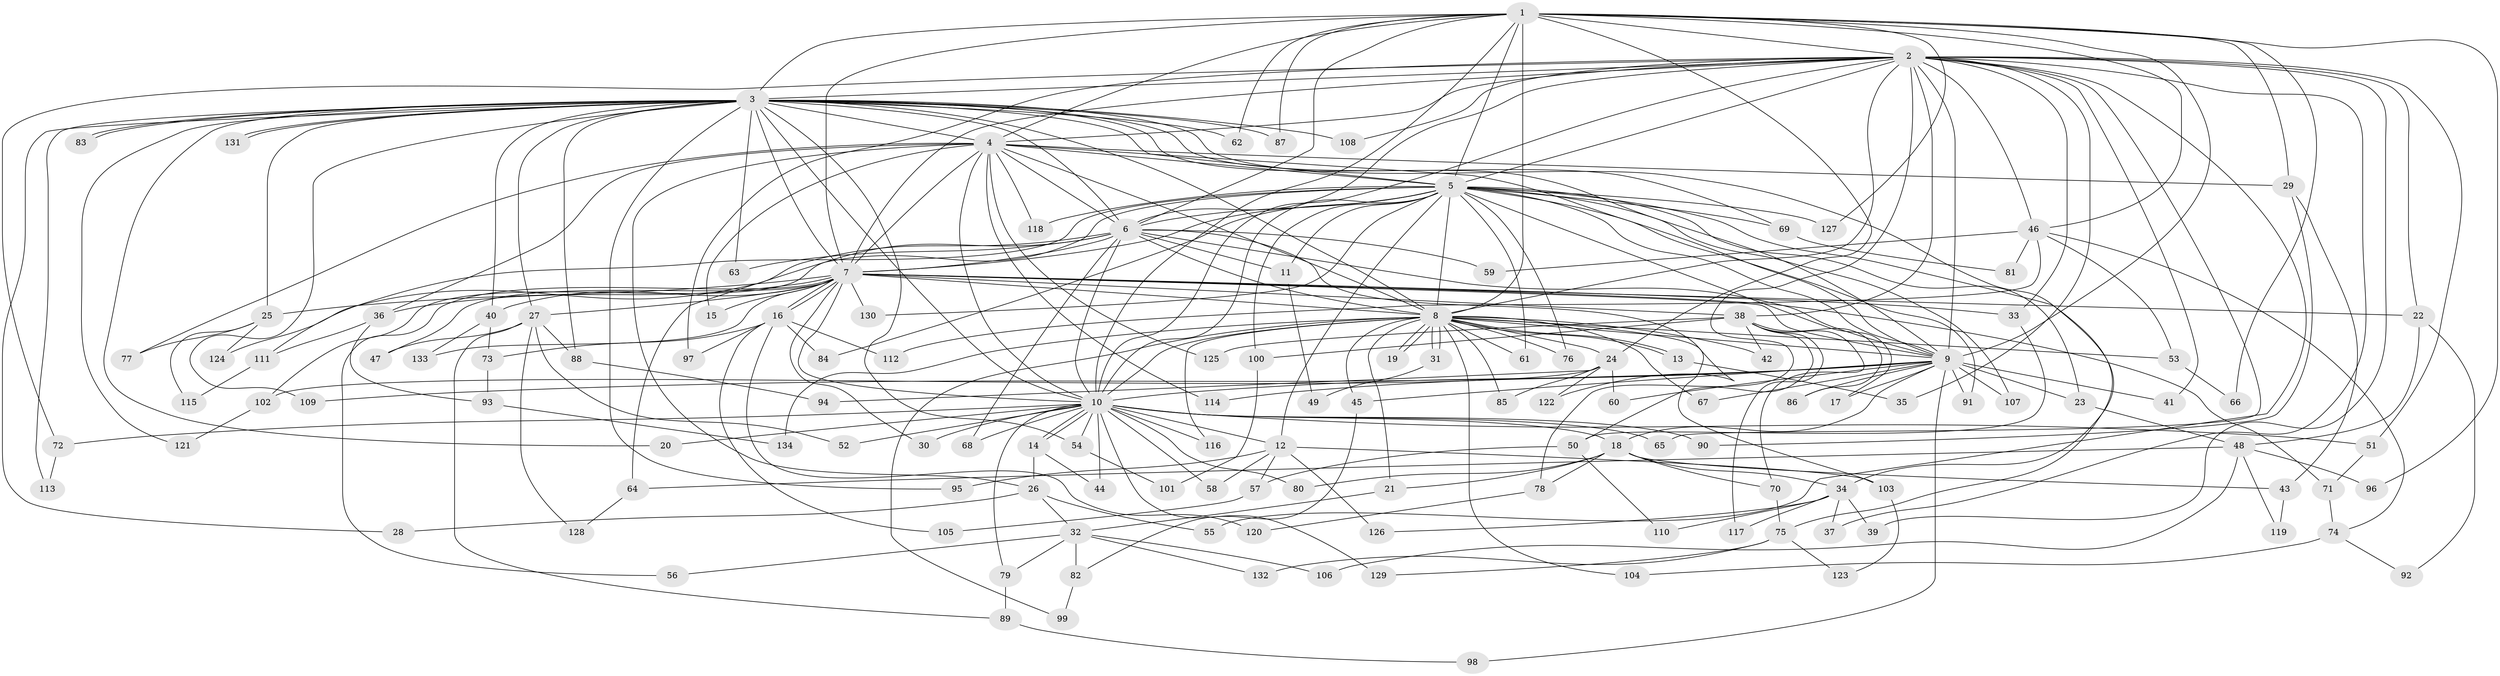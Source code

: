 // coarse degree distribution, {22: 0.02912621359223301, 25: 0.019417475728155338, 32: 0.009708737864077669, 15: 0.009708737864077669, 21: 0.009708737864077669, 3: 0.23300970873786409, 7: 0.038834951456310676, 2: 0.5048543689320388, 8: 0.009708737864077669, 1: 0.02912621359223301, 4: 0.009708737864077669, 6: 0.02912621359223301, 5: 0.04854368932038835, 9: 0.019417475728155338}
// Generated by graph-tools (version 1.1) at 2025/51/02/27/25 19:51:42]
// undirected, 134 vertices, 293 edges
graph export_dot {
graph [start="1"]
  node [color=gray90,style=filled];
  1;
  2;
  3;
  4;
  5;
  6;
  7;
  8;
  9;
  10;
  11;
  12;
  13;
  14;
  15;
  16;
  17;
  18;
  19;
  20;
  21;
  22;
  23;
  24;
  25;
  26;
  27;
  28;
  29;
  30;
  31;
  32;
  33;
  34;
  35;
  36;
  37;
  38;
  39;
  40;
  41;
  42;
  43;
  44;
  45;
  46;
  47;
  48;
  49;
  50;
  51;
  52;
  53;
  54;
  55;
  56;
  57;
  58;
  59;
  60;
  61;
  62;
  63;
  64;
  65;
  66;
  67;
  68;
  69;
  70;
  71;
  72;
  73;
  74;
  75;
  76;
  77;
  78;
  79;
  80;
  81;
  82;
  83;
  84;
  85;
  86;
  87;
  88;
  89;
  90;
  91;
  92;
  93;
  94;
  95;
  96;
  97;
  98;
  99;
  100;
  101;
  102;
  103;
  104;
  105;
  106;
  107;
  108;
  109;
  110;
  111;
  112;
  113;
  114;
  115;
  116;
  117;
  118;
  119;
  120;
  121;
  122;
  123;
  124;
  125;
  126;
  127;
  128;
  129;
  130;
  131;
  132;
  133;
  134;
  1 -- 2;
  1 -- 3;
  1 -- 4;
  1 -- 5;
  1 -- 6;
  1 -- 7;
  1 -- 8;
  1 -- 9;
  1 -- 10;
  1 -- 24;
  1 -- 29;
  1 -- 46;
  1 -- 62;
  1 -- 66;
  1 -- 87;
  1 -- 96;
  1 -- 127;
  2 -- 3;
  2 -- 4;
  2 -- 5;
  2 -- 6;
  2 -- 7;
  2 -- 8;
  2 -- 9;
  2 -- 10;
  2 -- 22;
  2 -- 33;
  2 -- 35;
  2 -- 37;
  2 -- 38;
  2 -- 39;
  2 -- 41;
  2 -- 46;
  2 -- 51;
  2 -- 55;
  2 -- 65;
  2 -- 72;
  2 -- 78;
  2 -- 97;
  2 -- 108;
  3 -- 4;
  3 -- 5;
  3 -- 6;
  3 -- 7;
  3 -- 8;
  3 -- 9;
  3 -- 10;
  3 -- 20;
  3 -- 25;
  3 -- 27;
  3 -- 28;
  3 -- 34;
  3 -- 40;
  3 -- 54;
  3 -- 62;
  3 -- 63;
  3 -- 69;
  3 -- 83;
  3 -- 83;
  3 -- 87;
  3 -- 88;
  3 -- 95;
  3 -- 108;
  3 -- 109;
  3 -- 113;
  3 -- 121;
  3 -- 131;
  3 -- 131;
  4 -- 5;
  4 -- 6;
  4 -- 7;
  4 -- 8;
  4 -- 9;
  4 -- 10;
  4 -- 15;
  4 -- 26;
  4 -- 29;
  4 -- 36;
  4 -- 77;
  4 -- 114;
  4 -- 118;
  4 -- 125;
  5 -- 6;
  5 -- 7;
  5 -- 8;
  5 -- 9;
  5 -- 10;
  5 -- 11;
  5 -- 12;
  5 -- 17;
  5 -- 23;
  5 -- 61;
  5 -- 64;
  5 -- 69;
  5 -- 75;
  5 -- 76;
  5 -- 84;
  5 -- 91;
  5 -- 100;
  5 -- 107;
  5 -- 111;
  5 -- 118;
  5 -- 127;
  5 -- 130;
  6 -- 7;
  6 -- 8;
  6 -- 9;
  6 -- 10;
  6 -- 11;
  6 -- 59;
  6 -- 63;
  6 -- 68;
  6 -- 102;
  6 -- 122;
  6 -- 124;
  7 -- 8;
  7 -- 9;
  7 -- 10;
  7 -- 15;
  7 -- 16;
  7 -- 16;
  7 -- 22;
  7 -- 25;
  7 -- 27;
  7 -- 30;
  7 -- 33;
  7 -- 36;
  7 -- 38;
  7 -- 40;
  7 -- 47;
  7 -- 56;
  7 -- 71;
  7 -- 130;
  7 -- 133;
  8 -- 9;
  8 -- 10;
  8 -- 13;
  8 -- 13;
  8 -- 19;
  8 -- 19;
  8 -- 21;
  8 -- 24;
  8 -- 31;
  8 -- 31;
  8 -- 42;
  8 -- 45;
  8 -- 53;
  8 -- 61;
  8 -- 67;
  8 -- 76;
  8 -- 85;
  8 -- 99;
  8 -- 103;
  8 -- 104;
  8 -- 116;
  8 -- 134;
  9 -- 10;
  9 -- 17;
  9 -- 18;
  9 -- 23;
  9 -- 41;
  9 -- 45;
  9 -- 60;
  9 -- 67;
  9 -- 86;
  9 -- 91;
  9 -- 98;
  9 -- 107;
  9 -- 109;
  9 -- 114;
  10 -- 12;
  10 -- 14;
  10 -- 14;
  10 -- 18;
  10 -- 20;
  10 -- 30;
  10 -- 44;
  10 -- 51;
  10 -- 52;
  10 -- 54;
  10 -- 58;
  10 -- 65;
  10 -- 68;
  10 -- 72;
  10 -- 79;
  10 -- 80;
  10 -- 90;
  10 -- 116;
  10 -- 129;
  11 -- 49;
  12 -- 57;
  12 -- 58;
  12 -- 95;
  12 -- 103;
  12 -- 126;
  13 -- 35;
  14 -- 26;
  14 -- 44;
  16 -- 73;
  16 -- 84;
  16 -- 97;
  16 -- 105;
  16 -- 112;
  16 -- 120;
  18 -- 21;
  18 -- 34;
  18 -- 43;
  18 -- 70;
  18 -- 78;
  18 -- 80;
  21 -- 32;
  22 -- 48;
  22 -- 92;
  23 -- 48;
  24 -- 60;
  24 -- 85;
  24 -- 94;
  24 -- 102;
  24 -- 122;
  25 -- 77;
  25 -- 115;
  25 -- 124;
  26 -- 28;
  26 -- 32;
  26 -- 55;
  27 -- 47;
  27 -- 52;
  27 -- 88;
  27 -- 89;
  27 -- 128;
  29 -- 43;
  29 -- 90;
  31 -- 49;
  32 -- 56;
  32 -- 79;
  32 -- 82;
  32 -- 106;
  32 -- 132;
  33 -- 50;
  34 -- 37;
  34 -- 39;
  34 -- 110;
  34 -- 117;
  34 -- 126;
  36 -- 93;
  36 -- 111;
  38 -- 42;
  38 -- 50;
  38 -- 70;
  38 -- 86;
  38 -- 100;
  38 -- 117;
  38 -- 125;
  40 -- 73;
  40 -- 133;
  43 -- 119;
  45 -- 82;
  46 -- 53;
  46 -- 59;
  46 -- 74;
  46 -- 81;
  46 -- 112;
  48 -- 64;
  48 -- 96;
  48 -- 106;
  48 -- 119;
  50 -- 57;
  50 -- 110;
  51 -- 71;
  53 -- 66;
  54 -- 101;
  57 -- 105;
  64 -- 128;
  69 -- 81;
  70 -- 75;
  71 -- 74;
  72 -- 113;
  73 -- 93;
  74 -- 92;
  74 -- 104;
  75 -- 123;
  75 -- 129;
  75 -- 132;
  78 -- 120;
  79 -- 89;
  82 -- 99;
  88 -- 94;
  89 -- 98;
  93 -- 134;
  100 -- 101;
  102 -- 121;
  103 -- 123;
  111 -- 115;
}
